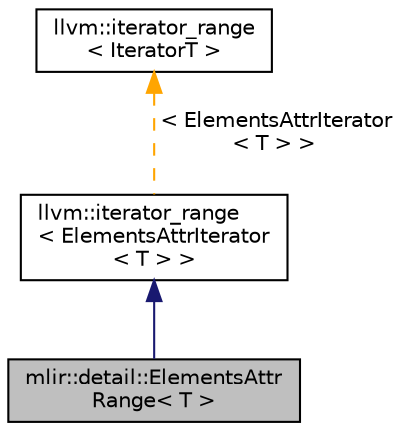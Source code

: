 digraph "mlir::detail::ElementsAttrRange&lt; T &gt;"
{
  bgcolor="transparent";
  edge [fontname="Helvetica",fontsize="10",labelfontname="Helvetica",labelfontsize="10"];
  node [fontname="Helvetica",fontsize="10",shape=record];
  Node3 [label="mlir::detail::ElementsAttr\lRange\< T \>",height=0.2,width=0.4,color="black", fillcolor="grey75", style="filled", fontcolor="black"];
  Node4 -> Node3 [dir="back",color="midnightblue",fontsize="10",style="solid",fontname="Helvetica"];
  Node4 [label="llvm::iterator_range\l\< ElementsAttrIterator\l\< T \> \>",height=0.2,width=0.4,color="black",URL="$classllvm_1_1iterator__range.html"];
  Node5 -> Node4 [dir="back",color="orange",fontsize="10",style="dashed",label=" \< ElementsAttrIterator\l\< T \> \>" ,fontname="Helvetica"];
  Node5 [label="llvm::iterator_range\l\< IteratorT \>",height=0.2,width=0.4,color="black",URL="$classllvm_1_1iterator__range.html"];
}
